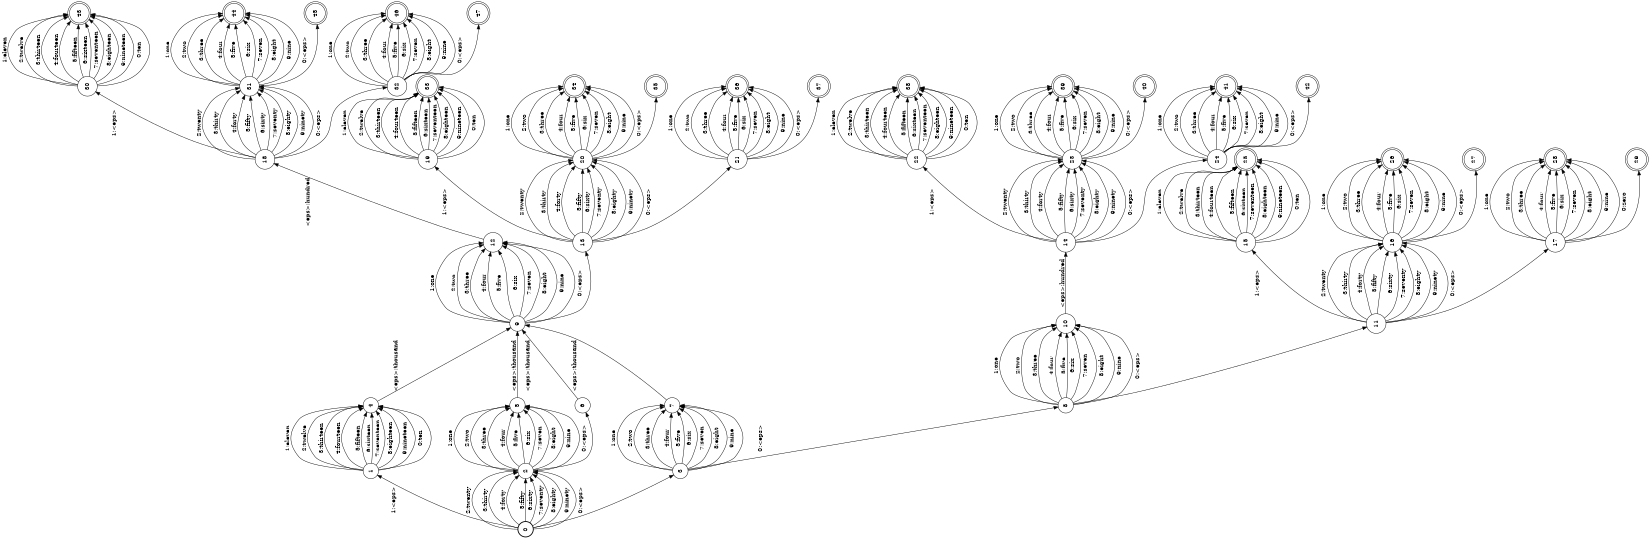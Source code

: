 digraph FST {
rankdir = LR;
size = "8.5,11";
label = "";
center = 1;
orientation = Landscape;
ranksep = "0.4";
nodesep = "0.25";
0 [label = "0", shape = circle, style = bold, fontsize = 14]
	0 -> 1 [label = "1:<eps>", fontsize = 14];
	0 -> 2 [label = "2:twenty", fontsize = 14];
	0 -> 2 [label = "3:thirty", fontsize = 14];
	0 -> 2 [label = "4:forty", fontsize = 14];
	0 -> 2 [label = "5:fifty", fontsize = 14];
	0 -> 2 [label = "6:sixty", fontsize = 14];
	0 -> 2 [label = "7:seventy", fontsize = 14];
	0 -> 2 [label = "8:eighty", fontsize = 14];
	0 -> 2 [label = "9:ninety", fontsize = 14];
	0 -> 3 [label = "0:<eps>", fontsize = 14];
1 [label = "1", shape = circle, style = solid, fontsize = 14]
	1 -> 4 [label = "1:eleven", fontsize = 14];
	1 -> 4 [label = "2:twelve", fontsize = 14];
	1 -> 4 [label = "3:thirteen", fontsize = 14];
	1 -> 4 [label = "4:fourteen", fontsize = 14];
	1 -> 4 [label = "5:fifteen", fontsize = 14];
	1 -> 4 [label = "6:sixteen", fontsize = 14];
	1 -> 4 [label = "7:seventeen", fontsize = 14];
	1 -> 4 [label = "8:eighteen", fontsize = 14];
	1 -> 4 [label = "9:nineteen", fontsize = 14];
	1 -> 4 [label = "0:ten", fontsize = 14];
2 [label = "2", shape = circle, style = solid, fontsize = 14]
	2 -> 5 [label = "1:one", fontsize = 14];
	2 -> 5 [label = "2:two", fontsize = 14];
	2 -> 5 [label = "3:three", fontsize = 14];
	2 -> 5 [label = "4:four", fontsize = 14];
	2 -> 5 [label = "5:five", fontsize = 14];
	2 -> 5 [label = "6:six", fontsize = 14];
	2 -> 5 [label = "7:seven", fontsize = 14];
	2 -> 5 [label = "8:eight", fontsize = 14];
	2 -> 5 [label = "9:nine", fontsize = 14];
	2 -> 6 [label = "0:<eps>", fontsize = 14];
3 [label = "3", shape = circle, style = solid, fontsize = 14]
	3 -> 7 [label = "1:one", fontsize = 14];
	3 -> 7 [label = "2:two", fontsize = 14];
	3 -> 7 [label = "3:three", fontsize = 14];
	3 -> 7 [label = "4:four", fontsize = 14];
	3 -> 7 [label = "5:five", fontsize = 14];
	3 -> 7 [label = "6:six", fontsize = 14];
	3 -> 7 [label = "7:seven", fontsize = 14];
	3 -> 7 [label = "8:eight", fontsize = 14];
	3 -> 7 [label = "9:nine", fontsize = 14];
	3 -> 8 [label = "0:<eps>", fontsize = 14];
4 [label = "4", shape = circle, style = solid, fontsize = 14]
	4 -> 9 [label = "<eps>:thousand", fontsize = 14];
5 [label = "5", shape = circle, style = solid, fontsize = 14]
	5 -> 9 [label = "<eps>:thousand", fontsize = 14];
6 [label = "6", shape = circle, style = solid, fontsize = 14]
	6 -> 9 [label = "<eps>:thousand", fontsize = 14];
7 [label = "7", shape = circle, style = solid, fontsize = 14]
	7 -> 9 [label = "<eps>:thousand", fontsize = 14];
8 [label = "8", shape = circle, style = solid, fontsize = 14]
	8 -> 10 [label = "1:one", fontsize = 14];
	8 -> 10 [label = "2:two", fontsize = 14];
	8 -> 10 [label = "3:three", fontsize = 14];
	8 -> 10 [label = "4:four", fontsize = 14];
	8 -> 10 [label = "5:five", fontsize = 14];
	8 -> 10 [label = "6:six", fontsize = 14];
	8 -> 10 [label = "7:seven", fontsize = 14];
	8 -> 10 [label = "8:eight", fontsize = 14];
	8 -> 10 [label = "9:nine", fontsize = 14];
	8 -> 11 [label = "0:<eps>", fontsize = 14];
9 [label = "9", shape = circle, style = solid, fontsize = 14]
	9 -> 12 [label = "1:one", fontsize = 14];
	9 -> 12 [label = "2:two", fontsize = 14];
	9 -> 12 [label = "3:three", fontsize = 14];
	9 -> 12 [label = "4:four", fontsize = 14];
	9 -> 12 [label = "5:five", fontsize = 14];
	9 -> 12 [label = "6:six", fontsize = 14];
	9 -> 12 [label = "7:seven", fontsize = 14];
	9 -> 12 [label = "8:eight", fontsize = 14];
	9 -> 12 [label = "9:nine", fontsize = 14];
	9 -> 13 [label = "0:<eps>", fontsize = 14];
10 [label = "10", shape = circle, style = solid, fontsize = 14]
	10 -> 14 [label = "<eps>:hundred", fontsize = 14];
11 [label = "11", shape = circle, style = solid, fontsize = 14]
	11 -> 15 [label = "1:<eps>", fontsize = 14];
	11 -> 16 [label = "2:twenty", fontsize = 14];
	11 -> 16 [label = "3:thirty", fontsize = 14];
	11 -> 16 [label = "4:forty", fontsize = 14];
	11 -> 16 [label = "5:fifty", fontsize = 14];
	11 -> 16 [label = "6:sixty", fontsize = 14];
	11 -> 16 [label = "7:seventy", fontsize = 14];
	11 -> 16 [label = "8:eighty", fontsize = 14];
	11 -> 16 [label = "9:ninety", fontsize = 14];
	11 -> 17 [label = "0:<eps>", fontsize = 14];
12 [label = "12", shape = circle, style = solid, fontsize = 14]
	12 -> 18 [label = "<eps>:hundred", fontsize = 14];
13 [label = "13", shape = circle, style = solid, fontsize = 14]
	13 -> 19 [label = "1:<eps>", fontsize = 14];
	13 -> 20 [label = "2:twenty", fontsize = 14];
	13 -> 20 [label = "3:thirty", fontsize = 14];
	13 -> 20 [label = "4:forty", fontsize = 14];
	13 -> 20 [label = "5:fifty", fontsize = 14];
	13 -> 20 [label = "6:sixty", fontsize = 14];
	13 -> 20 [label = "7:seventy", fontsize = 14];
	13 -> 20 [label = "8:eighty", fontsize = 14];
	13 -> 20 [label = "9:ninety", fontsize = 14];
	13 -> 21 [label = "0:<eps>", fontsize = 14];
14 [label = "14", shape = circle, style = solid, fontsize = 14]
	14 -> 22 [label = "1:<eps>", fontsize = 14];
	14 -> 23 [label = "2:twenty", fontsize = 14];
	14 -> 23 [label = "3:thirty", fontsize = 14];
	14 -> 23 [label = "4:forty", fontsize = 14];
	14 -> 23 [label = "5:fifty", fontsize = 14];
	14 -> 23 [label = "6:sixty", fontsize = 14];
	14 -> 23 [label = "7:seventy", fontsize = 14];
	14 -> 23 [label = "8:eighty", fontsize = 14];
	14 -> 23 [label = "9:ninety", fontsize = 14];
	14 -> 24 [label = "0:<eps>", fontsize = 14];
15 [label = "15", shape = circle, style = solid, fontsize = 14]
	15 -> 25 [label = "1:eleven", fontsize = 14];
	15 -> 25 [label = "2:twelve", fontsize = 14];
	15 -> 25 [label = "3:thirteen", fontsize = 14];
	15 -> 25 [label = "4:fourteen", fontsize = 14];
	15 -> 25 [label = "5:fifteen", fontsize = 14];
	15 -> 25 [label = "6:sixteen", fontsize = 14];
	15 -> 25 [label = "7:seventeen", fontsize = 14];
	15 -> 25 [label = "8:eighteen", fontsize = 14];
	15 -> 25 [label = "9:nineteen", fontsize = 14];
	15 -> 25 [label = "0:ten", fontsize = 14];
16 [label = "16", shape = circle, style = solid, fontsize = 14]
	16 -> 26 [label = "1:one", fontsize = 14];
	16 -> 26 [label = "2:two", fontsize = 14];
	16 -> 26 [label = "3:three", fontsize = 14];
	16 -> 26 [label = "4:four", fontsize = 14];
	16 -> 26 [label = "5:five", fontsize = 14];
	16 -> 26 [label = "6:six", fontsize = 14];
	16 -> 26 [label = "7:seven", fontsize = 14];
	16 -> 26 [label = "8:eight", fontsize = 14];
	16 -> 26 [label = "9:nine", fontsize = 14];
	16 -> 27 [label = "0:<eps>", fontsize = 14];
17 [label = "17", shape = circle, style = solid, fontsize = 14]
	17 -> 28 [label = "1:one", fontsize = 14];
	17 -> 28 [label = "2:two", fontsize = 14];
	17 -> 28 [label = "3:three", fontsize = 14];
	17 -> 28 [label = "4:four", fontsize = 14];
	17 -> 28 [label = "5:five", fontsize = 14];
	17 -> 28 [label = "6:six", fontsize = 14];
	17 -> 28 [label = "7:seven", fontsize = 14];
	17 -> 28 [label = "8:eight", fontsize = 14];
	17 -> 28 [label = "9:nine", fontsize = 14];
	17 -> 29 [label = "0:zero", fontsize = 14];
18 [label = "18", shape = circle, style = solid, fontsize = 14]
	18 -> 30 [label = "1:<eps>", fontsize = 14];
	18 -> 31 [label = "2:twenty", fontsize = 14];
	18 -> 31 [label = "3:thirty", fontsize = 14];
	18 -> 31 [label = "4:forty", fontsize = 14];
	18 -> 31 [label = "5:fifty", fontsize = 14];
	18 -> 31 [label = "6:sixty", fontsize = 14];
	18 -> 31 [label = "7:seventy", fontsize = 14];
	18 -> 31 [label = "8:eighty", fontsize = 14];
	18 -> 31 [label = "9:ninety", fontsize = 14];
	18 -> 32 [label = "0:<eps>", fontsize = 14];
19 [label = "19", shape = circle, style = solid, fontsize = 14]
	19 -> 33 [label = "1:eleven", fontsize = 14];
	19 -> 33 [label = "2:twelve", fontsize = 14];
	19 -> 33 [label = "3:thirteen", fontsize = 14];
	19 -> 33 [label = "4:fourteen", fontsize = 14];
	19 -> 33 [label = "5:fifteen", fontsize = 14];
	19 -> 33 [label = "6:sixteen", fontsize = 14];
	19 -> 33 [label = "7:seventeen", fontsize = 14];
	19 -> 33 [label = "8:eighteen", fontsize = 14];
	19 -> 33 [label = "9:nineteen", fontsize = 14];
	19 -> 33 [label = "0:ten", fontsize = 14];
20 [label = "20", shape = circle, style = solid, fontsize = 14]
	20 -> 34 [label = "1:one", fontsize = 14];
	20 -> 34 [label = "2:two", fontsize = 14];
	20 -> 34 [label = "3:three", fontsize = 14];
	20 -> 34 [label = "4:four", fontsize = 14];
	20 -> 34 [label = "5:five", fontsize = 14];
	20 -> 34 [label = "6:six", fontsize = 14];
	20 -> 34 [label = "7:seven", fontsize = 14];
	20 -> 34 [label = "8:eight", fontsize = 14];
	20 -> 34 [label = "9:nine", fontsize = 14];
	20 -> 35 [label = "0:<eps>", fontsize = 14];
21 [label = "21", shape = circle, style = solid, fontsize = 14]
	21 -> 36 [label = "1:one", fontsize = 14];
	21 -> 36 [label = "2:two", fontsize = 14];
	21 -> 36 [label = "3:three", fontsize = 14];
	21 -> 36 [label = "4:four", fontsize = 14];
	21 -> 36 [label = "5:five", fontsize = 14];
	21 -> 36 [label = "6:six", fontsize = 14];
	21 -> 36 [label = "7:seven", fontsize = 14];
	21 -> 36 [label = "8:eight", fontsize = 14];
	21 -> 36 [label = "9:nine", fontsize = 14];
	21 -> 37 [label = "0:<eps>", fontsize = 14];
22 [label = "22", shape = circle, style = solid, fontsize = 14]
	22 -> 38 [label = "1:eleven", fontsize = 14];
	22 -> 38 [label = "2:twelve", fontsize = 14];
	22 -> 38 [label = "3:thirteen", fontsize = 14];
	22 -> 38 [label = "4:fourteen", fontsize = 14];
	22 -> 38 [label = "5:fifteen", fontsize = 14];
	22 -> 38 [label = "6:sixteen", fontsize = 14];
	22 -> 38 [label = "7:seventeen", fontsize = 14];
	22 -> 38 [label = "8:eighteen", fontsize = 14];
	22 -> 38 [label = "9:nineteen", fontsize = 14];
	22 -> 38 [label = "0:ten", fontsize = 14];
23 [label = "23", shape = circle, style = solid, fontsize = 14]
	23 -> 39 [label = "1:one", fontsize = 14];
	23 -> 39 [label = "2:two", fontsize = 14];
	23 -> 39 [label = "3:three", fontsize = 14];
	23 -> 39 [label = "4:four", fontsize = 14];
	23 -> 39 [label = "5:five", fontsize = 14];
	23 -> 39 [label = "6:six", fontsize = 14];
	23 -> 39 [label = "7:seven", fontsize = 14];
	23 -> 39 [label = "8:eight", fontsize = 14];
	23 -> 39 [label = "9:nine", fontsize = 14];
	23 -> 40 [label = "0:<eps>", fontsize = 14];
24 [label = "24", shape = circle, style = solid, fontsize = 14]
	24 -> 41 [label = "1:one", fontsize = 14];
	24 -> 41 [label = "2:two", fontsize = 14];
	24 -> 41 [label = "3:three", fontsize = 14];
	24 -> 41 [label = "4:four", fontsize = 14];
	24 -> 41 [label = "5:five", fontsize = 14];
	24 -> 41 [label = "6:six", fontsize = 14];
	24 -> 41 [label = "7:seven", fontsize = 14];
	24 -> 41 [label = "8:eight", fontsize = 14];
	24 -> 41 [label = "9:nine", fontsize = 14];
	24 -> 42 [label = "0:<eps>", fontsize = 14];
25 [label = "25", shape = doublecircle, style = solid, fontsize = 14]
26 [label = "26", shape = doublecircle, style = solid, fontsize = 14]
27 [label = "27", shape = doublecircle, style = solid, fontsize = 14]
28 [label = "28", shape = doublecircle, style = solid, fontsize = 14]
29 [label = "29", shape = doublecircle, style = solid, fontsize = 14]
30 [label = "30", shape = circle, style = solid, fontsize = 14]
	30 -> 43 [label = "1:eleven", fontsize = 14];
	30 -> 43 [label = "2:twelve", fontsize = 14];
	30 -> 43 [label = "3:thirteen", fontsize = 14];
	30 -> 43 [label = "4:fourteen", fontsize = 14];
	30 -> 43 [label = "5:fifteen", fontsize = 14];
	30 -> 43 [label = "6:sixteen", fontsize = 14];
	30 -> 43 [label = "7:seventeen", fontsize = 14];
	30 -> 43 [label = "8:eighteen", fontsize = 14];
	30 -> 43 [label = "9:nineteen", fontsize = 14];
	30 -> 43 [label = "0:ten", fontsize = 14];
31 [label = "31", shape = circle, style = solid, fontsize = 14]
	31 -> 44 [label = "1:one", fontsize = 14];
	31 -> 44 [label = "2:two", fontsize = 14];
	31 -> 44 [label = "3:three", fontsize = 14];
	31 -> 44 [label = "4:four", fontsize = 14];
	31 -> 44 [label = "5:five", fontsize = 14];
	31 -> 44 [label = "6:six", fontsize = 14];
	31 -> 44 [label = "7:seven", fontsize = 14];
	31 -> 44 [label = "8:eight", fontsize = 14];
	31 -> 44 [label = "9:nine", fontsize = 14];
	31 -> 45 [label = "0:<eps>", fontsize = 14];
32 [label = "32", shape = circle, style = solid, fontsize = 14]
	32 -> 46 [label = "1:one", fontsize = 14];
	32 -> 46 [label = "2:two", fontsize = 14];
	32 -> 46 [label = "3:three", fontsize = 14];
	32 -> 46 [label = "4:four", fontsize = 14];
	32 -> 46 [label = "5:five", fontsize = 14];
	32 -> 46 [label = "6:six", fontsize = 14];
	32 -> 46 [label = "7:seven", fontsize = 14];
	32 -> 46 [label = "8:eight", fontsize = 14];
	32 -> 46 [label = "9:nine", fontsize = 14];
	32 -> 47 [label = "0:<eps>", fontsize = 14];
33 [label = "33", shape = doublecircle, style = solid, fontsize = 14]
34 [label = "34", shape = doublecircle, style = solid, fontsize = 14]
35 [label = "35", shape = doublecircle, style = solid, fontsize = 14]
36 [label = "36", shape = doublecircle, style = solid, fontsize = 14]
37 [label = "37", shape = doublecircle, style = solid, fontsize = 14]
38 [label = "38", shape = doublecircle, style = solid, fontsize = 14]
39 [label = "39", shape = doublecircle, style = solid, fontsize = 14]
40 [label = "40", shape = doublecircle, style = solid, fontsize = 14]
41 [label = "41", shape = doublecircle, style = solid, fontsize = 14]
42 [label = "42", shape = doublecircle, style = solid, fontsize = 14]
43 [label = "43", shape = doublecircle, style = solid, fontsize = 14]
44 [label = "44", shape = doublecircle, style = solid, fontsize = 14]
45 [label = "45", shape = doublecircle, style = solid, fontsize = 14]
46 [label = "46", shape = doublecircle, style = solid, fontsize = 14]
47 [label = "47", shape = doublecircle, style = solid, fontsize = 14]
}
